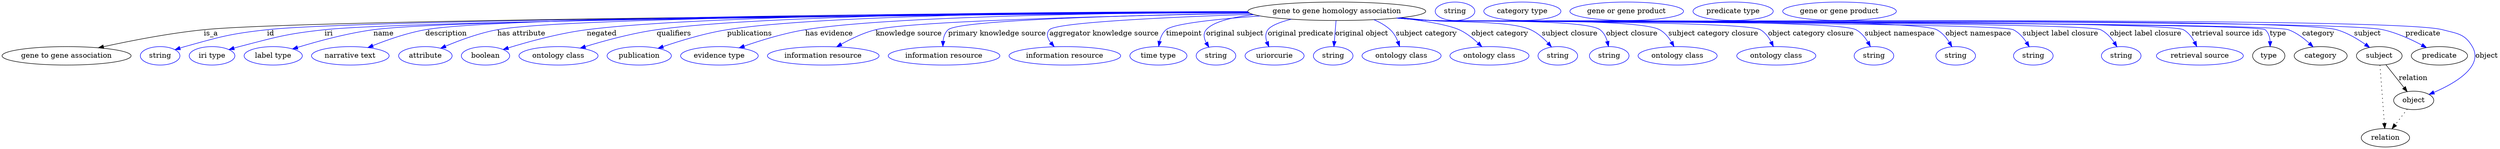 digraph {
	graph [bb="0,0,4853.4,283"];
	node [label="\N"];
	"gene to gene homology association"	[height=0.5,
		label="gene to gene homology association",
		pos="2594.4,265",
		width=4.8024];
	"gene to gene association"	[height=0.5,
		pos="125.44,178",
		width=3.4844];
	"gene to gene homology association" -> "gene to gene association"	[label=is_a,
		lp="406.44,221.5",
		pos="e,187.32,193.67 2422.6,262.94 1939.5,259.74 591.68,249.09 392.44,229 325.77,222.28 250.85,207.61 197.38,195.89"];
	id	[color=blue,
		height=0.5,
		label=string,
		pos="307.44,178",
		width=1.0652];
	"gene to gene homology association" -> id	[color=blue,
		label=id,
		lp="522.44,221.5",
		pos="e,336.43,189.98 2422.7,262.95 1958.6,259.85 702.07,249.63 515.44,229 443.27,221.02 425.38,215.5 355.44,196 352.33,195.13 349.13,\
194.17 345.93,193.15",
		style=solid];
	iri	[color=blue,
		height=0.5,
		label="iri type",
		pos="408.44,178",
		width=1.2277];
	"gene to gene homology association" -> iri	[color=blue,
		label=iri,
		lp="635.44,221.5",
		pos="e,441.35,190.2 2422.7,262.7 1976.5,259.07 802.86,247.84 627.44,229 552.65,220.97 534.26,214.85 461.44,196 458.06,195.13 454.58,194.16 \
451.1,193.15",
		style=solid];
	name	[color=blue,
		height=0.5,
		label="label type",
		pos="527.44,178",
		width=1.5707];
	"gene to gene homology association" -> name	[color=blue,
		label=name,
		lp="742.44,221.5",
		pos="e,565.4,191.54 2422.4,263.06 1991.3,260.37 887.73,251.38 722.44,229 671.3,222.08 614.29,206.51 575.18,194.57",
		style=solid];
	description	[color=blue,
		height=0.5,
		label="narrative text",
		pos="677.44,178",
		width=2.0943];
	"gene to gene homology association" -> description	[color=blue,
		label=description,
		lp="862.94,221.5",
		pos="e,711.49,194.14 2422,263.65 2007.3,262.36 976.71,256.42 822.44,229 787.38,222.77 749.38,209.4 721.08,198.06",
		style=solid];
	"has attribute"	[color=blue,
		height=0.5,
		label=attribute,
		pos="822.44,178",
		width=1.4443];
	"gene to gene homology association" -> "has attribute"	[color=blue,
		label="has attribute",
		lp="1008.4,221.5",
		pos="e,852.02,192.82 2421.9,263.45 2031.2,261.76 1101.8,255.02 961.44,229 926.48,222.52 888.61,208.39 861.24,196.8",
		style=solid];
	negated	[color=blue,
		height=0.5,
		label=boolean,
		pos="939.44,178",
		width=1.2999];
	"gene to gene homology association" -> negated	[color=blue,
		label=negated,
		lp="1164.4,221.5",
		pos="e,973.64,190.46 2421.4,264.31 2090.5,264.17 1379.1,260.1 1135.4,229 1082.1,222.2 1022.5,205.66 983.19,193.46",
		style=solid];
	qualifiers	[color=blue,
		height=0.5,
		label="ontology class",
		pos="1080.4,178",
		width=2.1304];
	"gene to gene homology association" -> qualifiers	[color=blue,
		label=qualifiers,
		lp="1304.9,221.5",
		pos="e,1122.7,193.07 2421.5,264.35 2114.9,264.15 1488.1,259.81 1271.4,229 1223.6,222.2 1170.6,207.74 1132.5,196.11",
		style=solid];
	publications	[color=blue,
		height=0.5,
		label=publication,
		pos="1237.4,178",
		width=1.7332];
	"gene to gene homology association" -> publications	[color=blue,
		label=publications,
		lp="1452.4,221.5",
		pos="e,1274.2,192.71 2421.6,264.3 2140.9,263.88 1598.2,259.03 1408.4,229 1365.3,222.18 1317.8,207.69 1283.8,196.06",
		style=solid];
	"has evidence"	[color=blue,
		height=0.5,
		label="evidence type",
		pos="1393.4,178",
		width=2.0943];
	"gene to gene homology association" -> "has evidence"	[color=blue,
		label="has evidence",
		lp="1606.9,221.5",
		pos="e,1431.9,193.61 2422,263.52 2171.9,261.9 1721,255.3 1560.4,229 1519.6,222.3 1474.7,208.48 1441.7,197.06",
		style=solid];
	"knowledge source"	[color=blue,
		height=0.5,
		label="information resource",
		pos="1595.4,178",
		width=3.015];
	"gene to gene homology association" -> "knowledge source"	[color=blue,
		label="knowledge source",
		lp="1761.9,221.5",
		pos="e,1621.5,195.59 2425.2,261.18 2184.7,256.59 1765.7,246.24 1697.4,229 1673.9,223.07 1649.5,211.31 1630.4,200.68",
		style=solid];
	"primary knowledge source"	[color=blue,
		height=0.5,
		label="information resource",
		pos="1830.4,178",
		width=3.015];
	"gene to gene homology association" -> "primary knowledge source"	[color=blue,
		label="primary knowledge source",
		lp="1933.4,221.5",
		pos="e,1828.2,196.41 2424.5,261.51 2208.2,257.55 1860,248.23 1838.4,229 1832.1,223.34 1829.4,214.82 1828.5,206.41",
		style=solid];
	"aggregator knowledge source"	[color=blue,
		height=0.5,
		label="information resource",
		pos="2065.4,178",
		width=3.015];
	"gene to gene homology association" -> "aggregator knowledge source"	[color=blue,
		label="aggregator knowledge source",
		lp="2141.9,221.5",
		pos="e,2044.7,195.97 2430.6,259.17 2270.6,253.62 2049,243.4 2035.4,229 2028.4,221.54 2031.6,212.18 2038.1,203.58",
		style=solid];
	timepoint	[color=blue,
		height=0.5,
		label="time type",
		pos="2247.4,178",
		width=1.5346];
	"gene to gene homology association" -> timepoint	[color=blue,
		label=timepoint,
		lp="2297.4,221.5",
		pos="e,2248,196.47 2445.2,255.81 2364,250.03 2277.1,241.14 2262.4,229 2255.7,223.41 2251.9,214.91 2249.8,206.49",
		style=solid];
	"original subject"	[color=blue,
		height=0.5,
		label=string,
		pos="2359.4,178",
		width=1.0652];
	"gene to gene homology association" -> "original subject"	[color=blue,
		label="original subject",
		lp="2396.4,221.5",
		pos="e,2345.7,194.92 2433.2,258.48 2391.3,253.49 2354,244.6 2340.4,229 2334.2,221.83 2336,212.39 2340.4,203.65",
		style=solid];
	"original predicate"	[color=blue,
		height=0.5,
		label=uriorcurie,
		pos="2473.4,178",
		width=1.5887];
	"gene to gene homology association" -> "original predicate"	[color=blue,
		label="original predicate",
		lp="2523.9,221.5",
		pos="e,2462.4,195.76 2505.8,249.47 2485,244.2 2466.9,237.42 2460.4,229 2455.2,222.16 2455.7,213.39 2458.4,205.11",
		style=solid];
	"original object"	[color=blue,
		height=0.5,
		label=string,
		pos="2587.4,178",
		width=1.0652];
	"gene to gene homology association" -> "original object"	[color=blue,
		label="original object",
		lp="2642.9,221.5",
		pos="e,2588.9,196.18 2593,246.8 2592.1,235.16 2590.8,219.55 2589.7,206.24",
		style=solid];
	"subject category"	[color=blue,
		height=0.5,
		label="ontology class",
		pos="2720.4,178",
		width=2.1304];
	"gene to gene homology association" -> "subject category"	[color=blue,
		label="subject category",
		lp="2768.9,221.5",
		pos="e,2716.6,196.4 2666.5,248.57 2678.1,243.72 2689.3,237.35 2698.4,229 2705.2,222.84 2710,214.24 2713.3,205.9",
		style=solid];
	"object category"	[color=blue,
		height=0.5,
		label="ontology class",
		pos="2891.4,178",
		width=2.1304];
	"gene to gene homology association" -> "object category"	[color=blue,
		label="object category",
		lp="2911.9,221.5",
		pos="e,2876.6,195.73 2716.7,252.22 2763.8,246.39 2811.3,238.55 2832.4,229 2846.1,222.83 2859,212.54 2869.3,202.9",
		style=solid];
	"subject closure"	[color=blue,
		height=0.5,
		label=string,
		pos="3024.4,178",
		width=1.0652];
	"gene to gene homology association" -> "subject closure"	[color=blue,
		label="subject closure",
		lp="3047.9,221.5",
		pos="e,3012,195.52 2718.3,252.41 2737.7,250.6 2757.6,248.75 2776.4,247 2819.8,242.98 2931.8,246.91 2971.4,229 2984.4,223.17 2996.1,212.86 \
3005.3,203.12",
		style=solid];
	"object closure"	[color=blue,
		height=0.5,
		label=string,
		pos="3124.4,178",
		width=1.0652];
	"gene to gene homology association" -> "object closure"	[color=blue,
		label="object closure",
		lp="3168.4,221.5",
		pos="e,3123,196.23 2715.3,252.05 2735.7,250.22 2756.7,248.46 2776.4,247 2813.1,244.29 3077,250.93 3106.4,229 3113.8,223.54 3118.1,214.8 \
3120.7,206.15",
		style=solid];
	"subject category closure"	[color=blue,
		height=0.5,
		label="ontology class",
		pos="3257.4,178",
		width=2.1304];
	"gene to gene homology association" -> "subject category closure"	[color=blue,
		label="subject category closure",
		lp="3326.9,221.5",
		pos="e,3250.4,196.11 2713.8,251.94 2734.7,250.09 2756.2,248.35 2776.4,247 2825.9,243.69 3178.9,252.79 3222.4,229 3232.2,223.66 3239.8,\
214.29 3245.5,205.1",
		style=solid];
	"object category closure"	[color=blue,
		height=0.5,
		label="ontology class",
		pos="3449.4,178",
		width=2.1304];
	"gene to gene homology association" -> "object category closure"	[color=blue,
		label="object category closure",
		lp="3516.9,221.5",
		pos="e,3443.7,196.1 2712.8,251.82 2734,249.96 2755.8,248.25 2776.4,247 2812.1,244.84 3387.5,246.79 3418.4,229 3427.6,223.71 3434.5,214.48 \
3439.4,205.37",
		style=solid];
	"subject namespace"	[color=blue,
		height=0.5,
		label=string,
		pos="3639.4,178",
		width=1.0652];
	"gene to gene homology association" -> "subject namespace"	[color=blue,
		label="subject namespace",
		lp="3689.4,221.5",
		pos="e,3632.5,196.19 2712.3,251.75 2733.6,249.89 2755.7,248.19 2776.4,247 2822.4,244.36 3563.9,250.69 3604.4,229 3614.3,223.76 3621.9,\
214.4 3627.5,205.19",
		style=solid];
	"object namespace"	[color=blue,
		height=0.5,
		label=string,
		pos="3798.4,178",
		width=1.0652];
	"gene to gene homology association" -> "object namespace"	[color=blue,
		label="object namespace",
		lp="3842.4,221.5",
		pos="e,3791.1,195.73 2711.8,251.73 2733.3,249.86 2755.5,248.17 2776.4,247 2831.1,243.95 3712.8,254.08 3761.4,229 3771.8,223.68 3780,213.99 \
3786,204.56",
		style=solid];
	"subject label closure"	[color=blue,
		height=0.5,
		label=string,
		pos="3949.4,178",
		width=1.0652];
	"gene to gene homology association" -> "subject label closure"	[color=blue,
		label="subject label closure",
		lp="4002.4,221.5",
		pos="e,3941.4,195.77 2711.3,251.74 2733,249.85 2755.4,248.15 2776.4,247 2807.9,245.28 3882.2,243.05 3910.4,229 3921.2,223.66 3929.8,213.84 \
3936.2,204.31",
		style=solid];
	"object label closure"	[color=blue,
		height=0.5,
		label=string,
		pos="4120.4,178",
		width=1.0652];
	"gene to gene homology association" -> "object label closure"	[color=blue,
		label="object label closure",
		lp="4167.9,221.5",
		pos="e,4112.1,195.79 2711.3,251.7 2733,249.82 2755.4,248.13 2776.4,247 2812.6,245.06 4047.9,244.92 4080.4,229 4091.3,223.69 4100.1,213.87 \
4106.7,204.33",
		style=solid];
	"retrieval source ids"	[color=blue,
		height=0.5,
		label="retrieval source",
		pos="4273.4,178",
		width=2.347];
	"gene to gene homology association" -> "retrieval source ids"	[color=blue,
		label="retrieval source ids",
		lp="4326.9,221.5",
		pos="e,4267.5,196.18 2711.3,251.67 2733,249.79 2755.4,248.11 2776.4,247 2817.1,244.86 4205.9,248.76 4241.4,229 4250.9,223.75 4258,214.39 \
4263,205.18",
		style=solid];
	type	[height=0.5,
		pos="4407.4,178",
		width=0.86659];
	"gene to gene homology association" -> type	[color=blue,
		label=type,
		lp="4425.4,221.5",
		pos="e,4410.1,195.98 2711.3,251.65 2733,249.77 2755.4,248.1 2776.4,247 2799,245.83 4383.5,243.9 4400.4,229 4406.9,223.32 4409.4,214.65 \
4410.1,206.12",
		style=solid];
	category	[height=0.5,
		pos="4508.4,178",
		width=1.4263];
	"gene to gene homology association" -> category	[color=blue,
		label=category,
		lp="4503.9,221.5",
		pos="e,4493.7,195.48 2710.8,251.69 2732.6,249.8 2755.2,248.1 2776.4,247 2822.7,244.59 4401.7,244.5 4445.4,229 4460.7,223.59 4475,212.84 \
4486.2,202.68",
		style=solid];
	subject	[height=0.5,
		pos="4622.4,178",
		width=1.2277];
	"gene to gene homology association" -> subject	[color=blue,
		label=subject,
		lp="4599.4,221.5",
		pos="e,4603.7,194.32 2710.8,251.68 2732.6,249.79 2755.2,248.1 2776.4,247 2874.3,241.94 4445.2,255.71 4539.4,229 4559.6,223.29 4579.8,\
211.3 4595.2,200.49",
		style=solid];
	predicate	[height=0.5,
		pos="4739.4,178",
		width=1.5165];
	"gene to gene homology association" -> predicate	[color=blue,
		label=predicate,
		lp="4707.4,221.5",
		pos="e,4714.3,194.12 2710.8,251.67 2732.6,249.78 2755.2,248.09 2776.4,247 2879.3,241.71 4528.9,251.28 4629.4,229 4656.2,223.07 4684.3,\
210.16 4705.4,198.95",
		style=solid];
	object	[height=0.5,
		pos="4689.4,91",
		width=1.0832];
	"gene to gene homology association" -> object	[color=blue,
		label=object,
		lp="4831.4,178",
		pos="e,4719.3,102.76 2710.8,251.66 2732.6,249.77 2755.2,248.09 2776.4,247 2885.7,241.41 4639.8,257.46 4745.4,229 4774.1,221.28 4788.5,\
221.64 4803.4,196 4826.1,157.11 4770,124.49 4728.7,106.65",
		style=solid];
	association_type	[color=blue,
		height=0.5,
		label=string,
		pos="2823.4,265",
		width=1.0652];
	association_category	[color=blue,
		height=0.5,
		label="category type",
		pos="2954.4,265",
		width=2.0762];
	subject -> object	[label=relation,
		lp="4688.4,134.5",
		pos="e,4676.8,108.05 4635.4,160.61 4645.3,147.95 4659.3,130.24 4670.5,115.98"];
	relation	[height=0.5,
		pos="4634.4,18",
		width=1.2999];
	subject -> relation	[pos="e,4633.1,36.188 4623.7,159.79 4625.8,132.48 4629.9,78.994 4632.4,46.38",
		style=dotted];
	"gene to gene homology association_subject"	[color=blue,
		height=0.5,
		label="gene or gene product",
		pos="3157.4,265",
		width=3.0692];
	"gene to gene homology association_predicate"	[color=blue,
		height=0.5,
		label="predicate type",
		pos="3363.4,265",
		width=2.1665];
	object -> relation	[pos="e,4647.3,35.54 4677,73.889 4670,64.939 4661.3,53.617 4653.5,43.584",
		style=dotted];
	"gene to gene homology association_object"	[color=blue,
		height=0.5,
		label="gene or gene product",
		pos="3569.4,265",
		width=3.0692];
}
